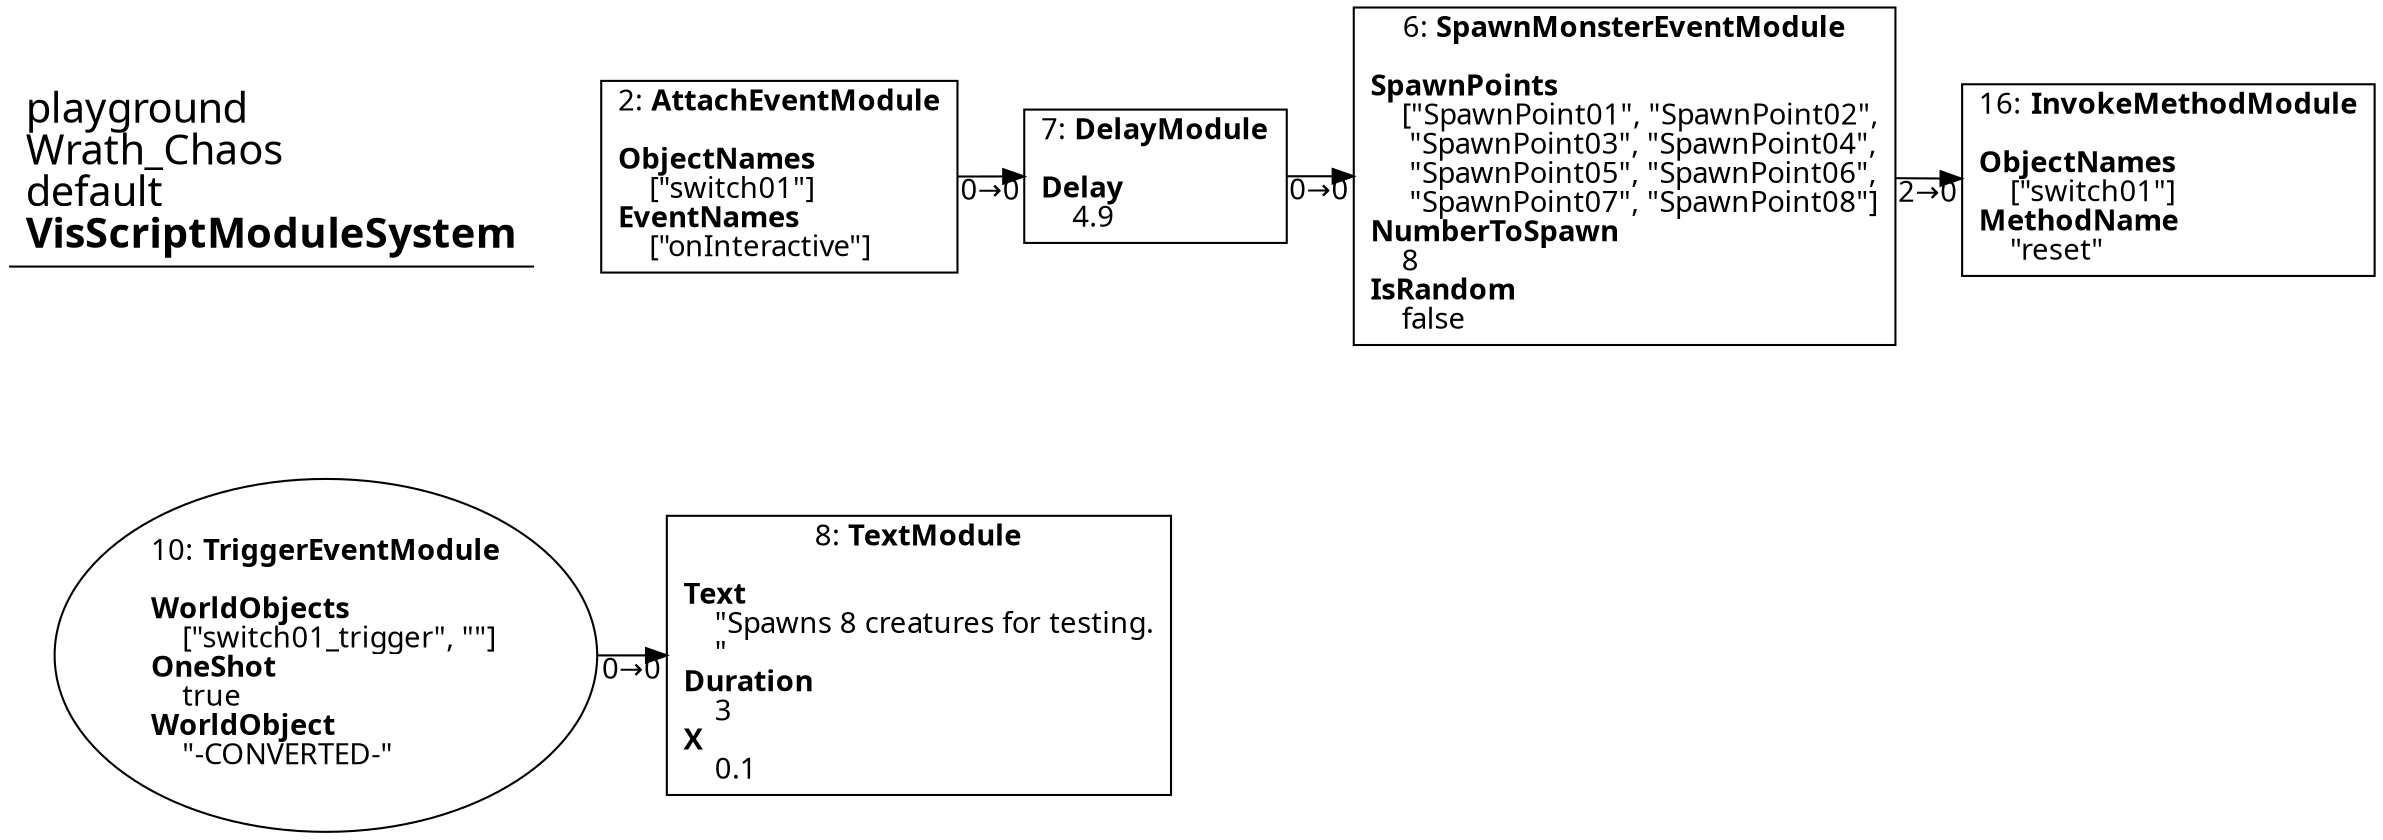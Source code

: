 digraph {
    layout = fdp;
    overlap = prism;
    sep = "+16";
    splines = spline;

    node [ shape = box ];

    graph [ fontname = "Segoe UI" ];
    node [ fontname = "Segoe UI" ];
    edge [ fontname = "Segoe UI" ];

    2 [ label = <2: <b>AttachEventModule</b><br/><br/><b>ObjectNames</b><br align="left"/>    [&quot;switch01&quot;]<br align="left"/><b>EventNames</b><br align="left"/>    [&quot;onInteractive&quot;]<br align="left"/>> ];
    2 [ pos = "0.342,-0.39100003!" ];
    2 -> 7 [ label = "0→0" ];

    6 [ label = <6: <b>SpawnMonsterEventModule</b><br/><br/><b>SpawnPoints</b><br align="left"/>    [&quot;SpawnPoint01&quot;, &quot;SpawnPoint02&quot;,<br align="left"/>     &quot;SpawnPoint03&quot;, &quot;SpawnPoint04&quot;,<br align="left"/>     &quot;SpawnPoint05&quot;, &quot;SpawnPoint06&quot;,<br align="left"/>     &quot;SpawnPoint07&quot;, &quot;SpawnPoint08&quot;]<br align="left"/><b>NumberToSpawn</b><br align="left"/>    8<br align="left"/><b>IsRandom</b><br align="left"/>    false<br align="left"/>> ];
    6 [ pos = "0.84300005,-0.39100003!" ];
    6 -> 16 [ label = "2→0" ];

    7 [ label = <7: <b>DelayModule</b><br/><br/><b>Delay</b><br align="left"/>    4.9<br align="left"/>> ];
    7 [ pos = "0.625,-0.39100003!" ];
    7 -> 6 [ label = "0→0" ];

    8 [ label = <8: <b>TextModule</b><br/><br/><b>Text</b><br align="left"/>    &quot;Spawns 8 creatures for testing.<br align="left"/>    &quot;<br align="left"/><b>Duration</b><br align="left"/>    3<br align="left"/><b>X</b><br align="left"/>    0.1<br align="left"/>> ];
    8 [ pos = "0.37,-0.717!" ];

    10 [ label = <10: <b>TriggerEventModule</b><br/><br/><b>WorldObjects</b><br align="left"/>    [&quot;switch01_trigger&quot;, &quot;&quot;]<br align="left"/><b>OneShot</b><br align="left"/>    true<br align="left"/><b>WorldObject</b><br align="left"/>    &quot;-CONVERTED-&quot;<br align="left"/>> ];
    10 [ shape = oval ]
    10 [ pos = "0.060000002,-0.717!" ];
    10 -> 8 [ label = "0→0" ];

    16 [ label = <16: <b>InvokeMethodModule</b><br/><br/><b>ObjectNames</b><br align="left"/>    [&quot;switch01&quot;]<br align="left"/><b>MethodName</b><br align="left"/>    &quot;reset&quot;<br align="left"/>> ];
    16 [ pos = "1.149,-0.393!" ];

    title [ pos = "0.059000004,-0.39000002!" ];
    title [ shape = underline ];
    title [ label = <<font point-size="20">playground<br align="left"/>Wrath_Chaos<br align="left"/>default<br align="left"/><b>VisScriptModuleSystem</b><br align="left"/></font>> ];
}
